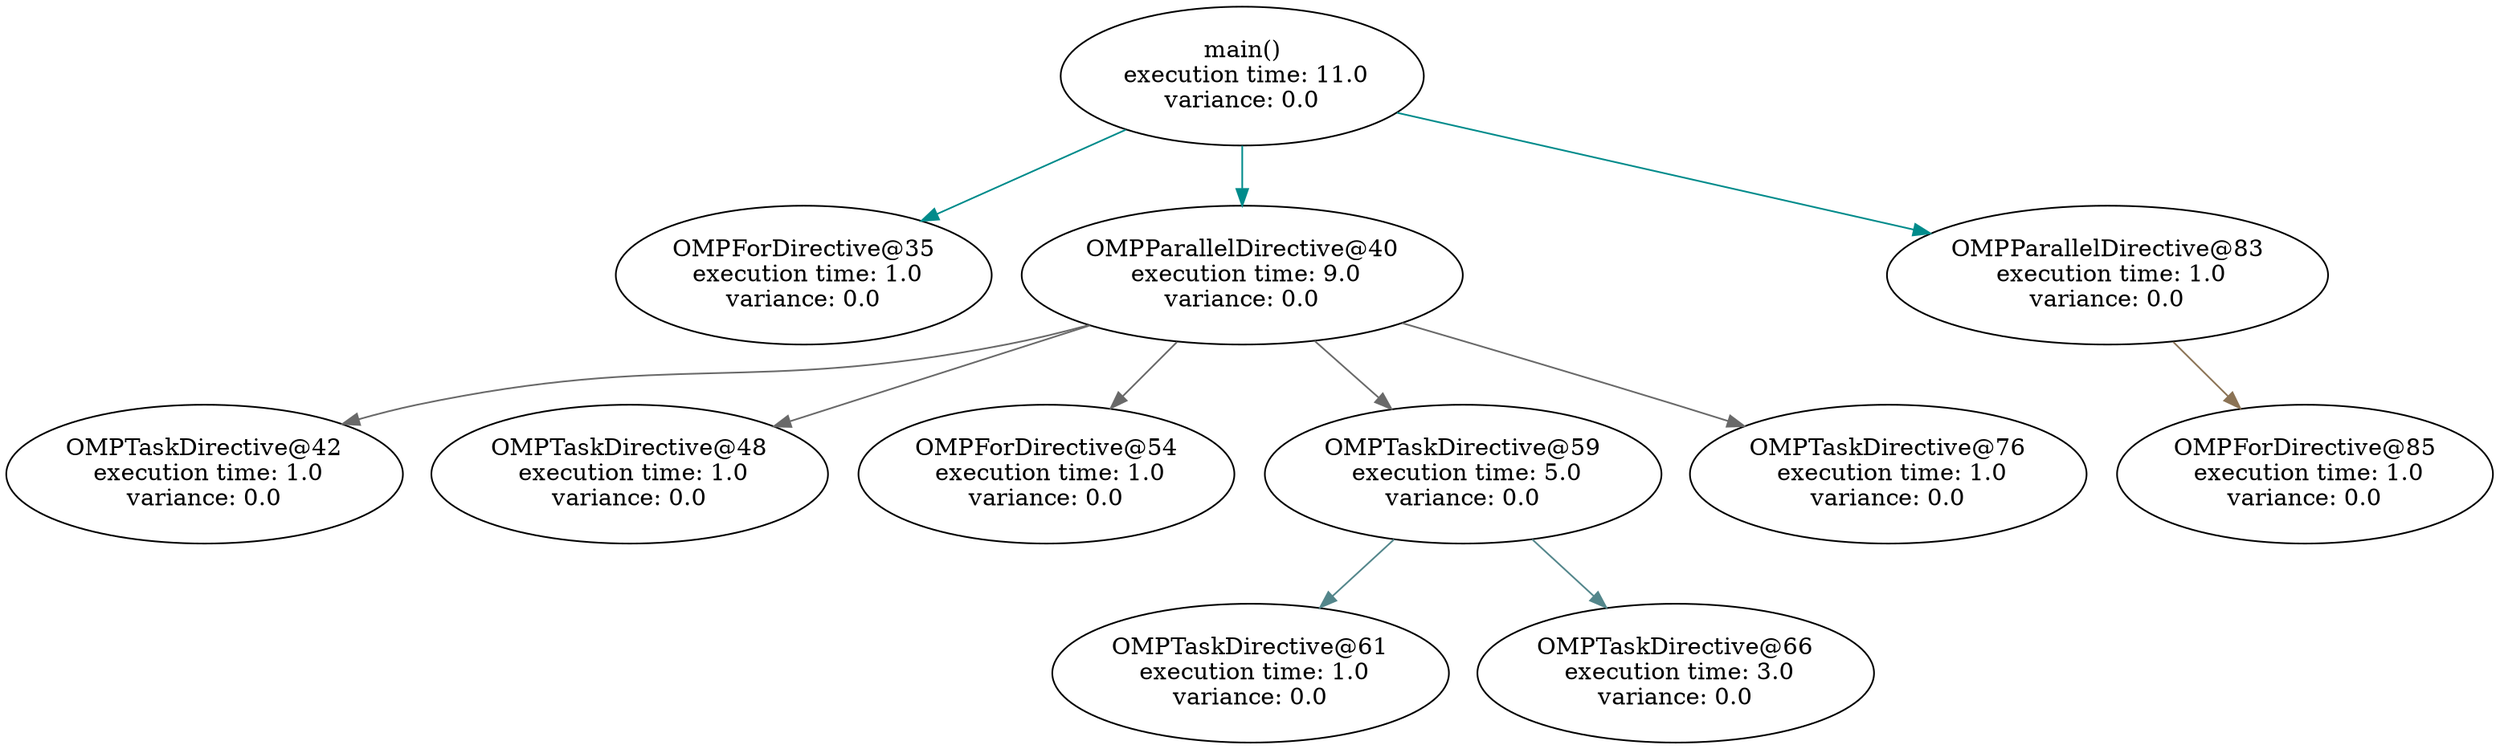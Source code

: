 digraph G {
	graph [bb="0,0,1357,444"];
	node [label="\N"];
	"OMPForDirective@35"	 [height=1.1471,
		label="OMPForDirective@35\n execution time: 1.0\nvariance: 0.0",
		pos="442,282",
		width=2.8384];
	main	 [height=1.1471,
		label="main()\n execution time: 11.0\nvariance: 0.0",
		pos="681,402",
		width=2.6184];
	main -> "OMPForDirective@35"	 [color=cyan4,
		pos="e,505.84,314.52 619.45,370.61 587.59,354.88 548.48,335.57 515.1,319.09"];
	"OMPParallelDirective@40"	 [height=1.1471,
		label="OMPParallelDirective@40\n execution time: 9.0\nvariance: 0.0",
		pos="681,282",
		width=3.2896];
	main -> "OMPParallelDirective@40"	 [color=cyan4,
		pos="e,681,323.68 681,360.39 681,351.86 681,342.76 681,333.91"];
	"OMPParallelDirective@83"	 [height=1.1471,
		label="OMPParallelDirective@83\n execution time: 1.0\nvariance: 0.0",
		pos="1096,282",
		width=3.2896];
	main -> "OMPParallelDirective@83"	 [color=cyan4,
		pos="e,1005.3,308.79 759.06,378.81 826.02,359.77 922.93,332.21 995.64,311.53"];
	"OMPTaskDirective@42"	 [height=1.1471,
		label="OMPTaskDirective@42\n execution time: 1.0\nvariance: 0.0",
		pos="107,162",
		width=2.9745];
	"OMPParallelDirective@40" -> "OMPTaskDirective@42"	 [color=dimgrey,
		pos="e,180.82,191.95 599.03,252.06 583.87,247.48 568.06,243.2 553,240 408.68,209.34 366.84,236.8 223,204 212.4,201.58 201.42,198.5 190.65,\
195.12"];
	"OMPTaskDirective@48"	 [height=1.1471,
		label="OMPTaskDirective@48\n execution time: 1.0\nvariance: 0.0",
		pos="339,162",
		width=2.9745];
	"OMPParallelDirective@40" -> "OMPTaskDirective@48"	 [color=dimgrey,
		pos="e,417.01,190.43 597.6,252.62 555.18,238.15 502.82,220.21 456,204 446.44,200.69 436.45,197.21 426.51,193.75"];
	"OMPForDirective@54"	 [height=1.1471,
		label="OMPForDirective@54\n execution time: 1.0\nvariance: 0.0",
		pos="567,162",
		width=2.8384];
	"OMPParallelDirective@40" -> "OMPForDirective@54"	 [color=dimgrey,
		pos="e,603.44,200.72 643.99,242.69 633.32,231.65 621.59,219.5 610.56,208.09"];
	"OMPTaskDirective@59"	 [height=1.1471,
		label="OMPTaskDirective@59\n execution time: 5.0\nvariance: 0.0",
		pos="795,162",
		width=2.9745];
	"OMPParallelDirective@40" -> "OMPTaskDirective@59"	 [color=dimgrey,
		pos="e,758.17,201.12 718.01,242.69 728.57,231.76 740.18,219.74 751.11,208.43"];
	"OMPTaskDirective@76"	 [height=1.1471,
		label="OMPTaskDirective@76\n execution time: 1.0\nvariance: 0.0",
		pos="1027,162",
		width=2.9745];
	"OMPParallelDirective@40" -> "OMPTaskDirective@76"	 [color=dimgrey,
		pos="e,949.38,190.64 765.77,253 809.25,238.54 863.02,220.51 911,204 920.32,200.79 930.04,197.41 939.72,194.02"];
	"OMPTaskDirective@61"	 [height=1.1471,
		label="OMPTaskDirective@61\n execution time: 1.0\nvariance: 0.0",
		pos="679,42",
		width=2.9745];
	"OMPTaskDirective@59" -> "OMPTaskDirective@61"	 [color=cadetblue4,
		pos="e,716.27,80.914 757.66,123.01 746.79,111.96 734.81,99.776 723.55,88.319"];
	"OMPTaskDirective@66"	 [height=1.1471,
		label="OMPTaskDirective@66\n execution time: 3.0\nvariance: 0.0",
		pos="911,42",
		width=2.9745];
	"OMPTaskDirective@59" -> "OMPTaskDirective@66"	 [color=cadetblue4,
		pos="e,873.73,80.914 832.34,123.01 843.21,111.96 855.19,99.776 866.45,88.319"];
	"OMPForDirective@85"	 [height=1.1471,
		label="OMPForDirective@85\n execution time: 1.0\nvariance: 0.0",
		pos="1255,162",
		width=2.8384];
	"OMPParallelDirective@83" -> "OMPForDirective@85"	 [color=burlywood4,
		pos="e,1207,198.66 1145.4,244.31 1162.3,231.81 1181.2,217.74 1198.6,204.87"];
}

